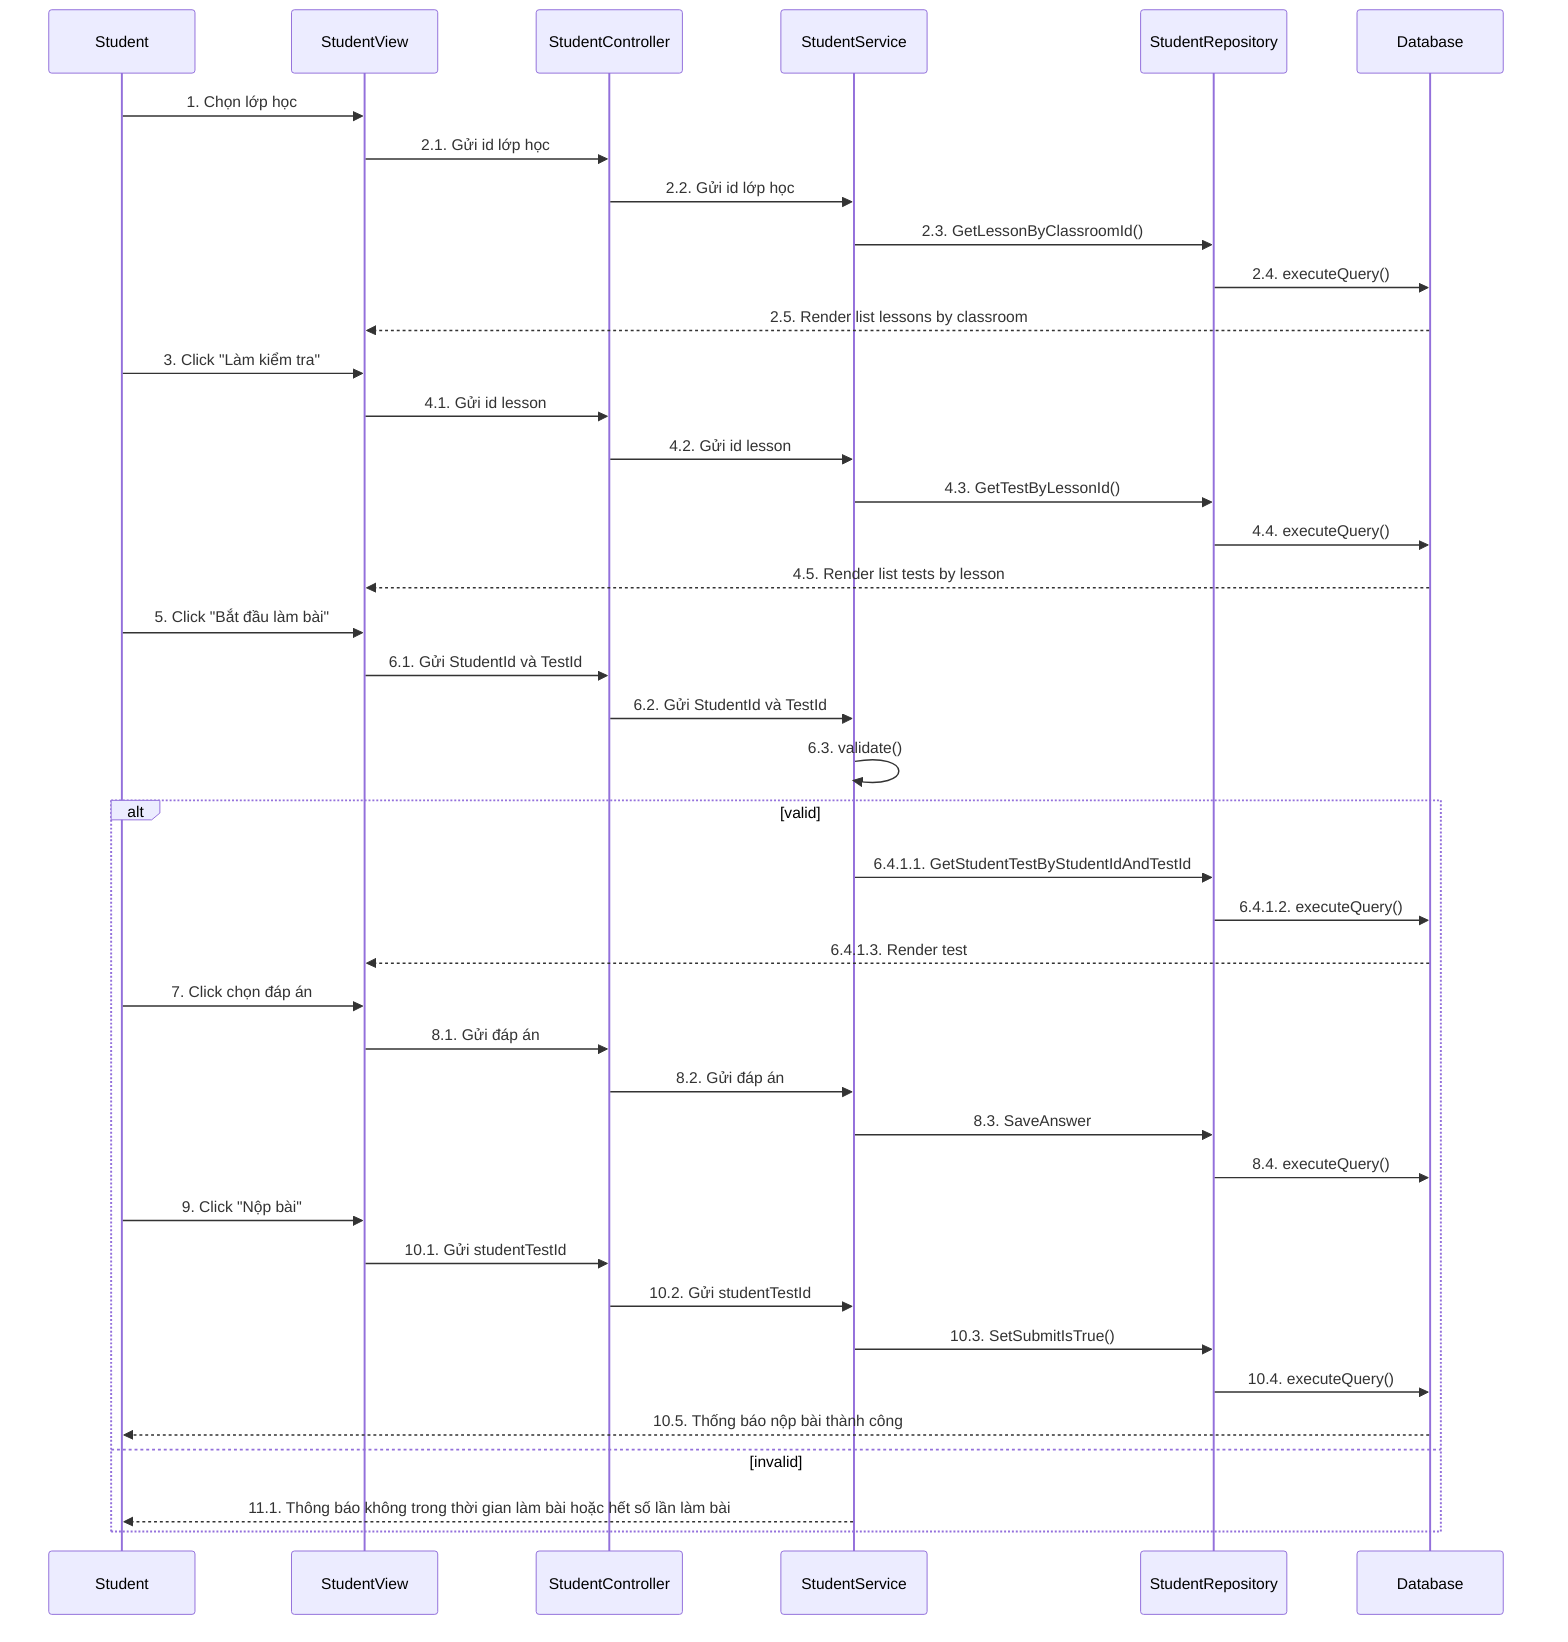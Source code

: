 sequenceDiagram
    participant Student
    participant StudentView
    participant StudentController
    participant StudentService
    participant StudentRepository
    participant Database

    Student->>StudentView: 1. Chọn lớp học
    StudentView->>StudentController: 2.1. Gửi id lớp học
    StudentController->>StudentService: 2.2. Gửi id lớp học
    StudentService->>StudentRepository: 2.3. GetLessonByClassroomId()
    StudentRepository->>Database: 2.4. executeQuery()

    Database-->>StudentView: 2.5. Render list lessons by classroom
    
    Student->>StudentView: 3. Click "Làm kiểm tra"
    StudentView->>StudentController: 4.1. Gửi id lesson
    StudentController->>StudentService: 4.2. Gửi id lesson
    StudentService->>StudentRepository: 4.3. GetTestByLessonId()
    StudentRepository->>Database: 4.4. executeQuery()

    Database-->>StudentView: 4.5. Render list tests by lesson

    Student->>StudentView: 5. Click "Bắt đầu làm bài"
    StudentView->>StudentController: 6.1. Gửi StudentId và TestId
    StudentController->>StudentService: 6.2. Gửi StudentId và TestId
    StudentService->>StudentService: 6.3. validate()
    
    alt valid
        StudentService->>StudentRepository: 6.4.1.1. GetStudentTestByStudentIdAndTestId
        StudentRepository->>Database: 6.4.1.2. executeQuery()
        Database-->>StudentView: 6.4.1.3. Render test
    

        Student->>StudentView: 7. Click chọn đáp án
        StudentView->>StudentController: 8.1. Gửi đáp án
        StudentController->>StudentService: 8.2. Gửi đáp án
        StudentService->>StudentRepository: 8.3. SaveAnswer
        StudentRepository->>Database: 8.4. executeQuery()

        Student->>StudentView: 9. Click "Nộp bài"
        StudentView->>StudentController: 10.1. Gửi studentTestId
        StudentController->>StudentService: 10.2. Gửi studentTestId
        StudentService->>StudentRepository: 10.3. SetSubmitIsTrue()
        StudentRepository->>Database: 10.4. executeQuery()
        Database-->>Student: 10.5. Thống báo nộp bài thành công
    else invalid
        StudentService-->>Student: 11.1. Thông báo không trong thời gian làm bài hoặc hết số lần làm bài
    end